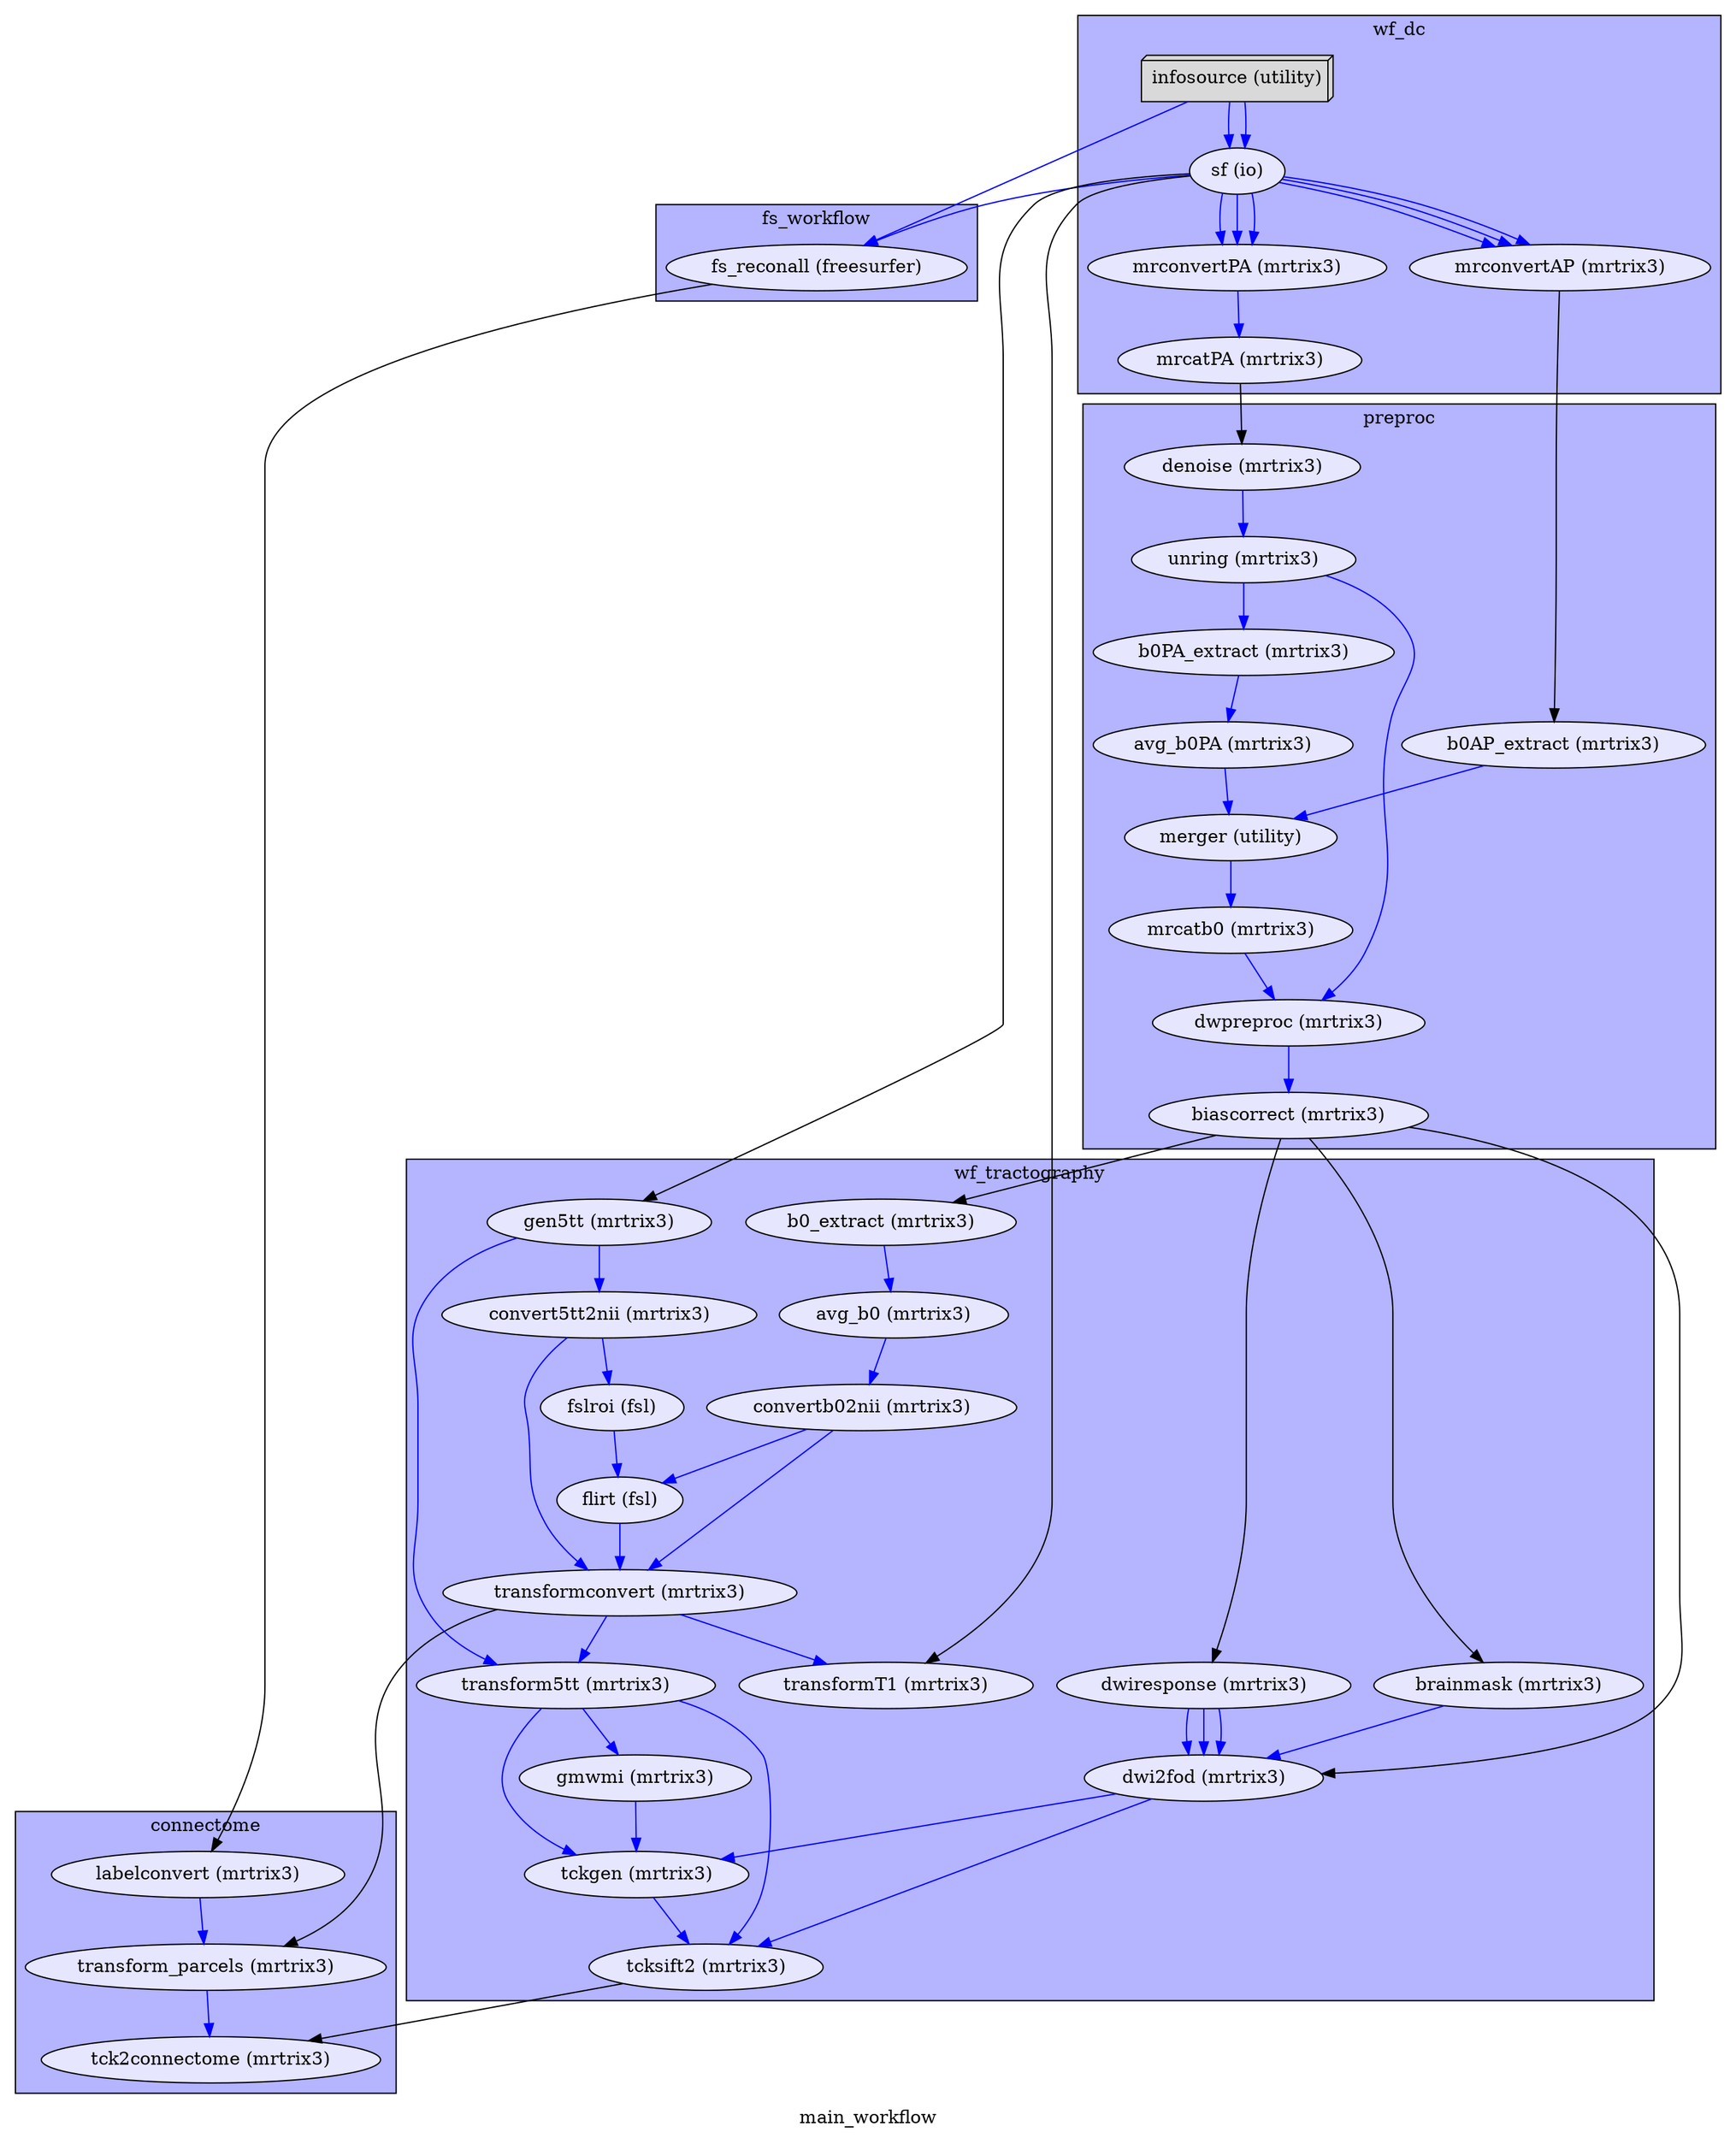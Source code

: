 digraph main_workflow{
  label="main_workflow";
  subgraph cluster_main_workflow_wf_dc {
      edge [color="#0000FF"];
      style=filled;
      fillcolor="#B4B4FF";
      label="wf_dc";
    main_workflow_wf_dc_infosource[label="infosource (utility)", shape=box3d,style=filled, color=black, colorscheme=greys7 fillcolor=2];
    main_workflow_wf_dc_sf[label="sf (io)", style=filled, fillcolor="#E6E6FF"];
    main_workflow_wf_dc_mrconvertPA[label="mrconvertPA (mrtrix3)", style=filled, fillcolor="#E6E6FF"];
    main_workflow_wf_dc_mrconvertAP[label="mrconvertAP (mrtrix3)", style=filled, fillcolor="#E6E6FF"];
    main_workflow_wf_dc_mrcatPA[label="mrcatPA (mrtrix3)", style=filled, fillcolor="#E6E6FF"];
    main_workflow_wf_dc_infosource -> main_workflow_wf_dc_sf;
    main_workflow_wf_dc_infosource -> main_workflow_wf_dc_sf;
    main_workflow_wf_dc_sf -> main_workflow_wf_dc_mrconvertPA;
    main_workflow_wf_dc_sf -> main_workflow_wf_dc_mrconvertPA;
    main_workflow_wf_dc_sf -> main_workflow_wf_dc_mrconvertPA;
    main_workflow_wf_dc_sf -> main_workflow_wf_dc_mrconvertAP;
    main_workflow_wf_dc_sf -> main_workflow_wf_dc_mrconvertAP;
    main_workflow_wf_dc_sf -> main_workflow_wf_dc_mrconvertAP;
    main_workflow_wf_dc_mrconvertPA -> main_workflow_wf_dc_mrcatPA;
  }
  subgraph cluster_main_workflow_fs_workflow {
      edge [color="#0000FF"];
      style=filled;
      fillcolor="#B4B4FF";
      label="fs_workflow";
    main_workflow_wf_dc_infosource[label="infosource (utility)", shape=box3d,style=filled, color=black, colorscheme=greys7 fillcolor=2];
    main_workflow_wf_dc_sf[label="sf (io)", style=filled, fillcolor="#E6E6FF"];
    main_workflow_fs_workflow_fs_reconall[label="fs_reconall (freesurfer)", style=filled, fillcolor="#E6E6FF"];
    main_workflow_wf_dc_infosource -> main_workflow_fs_workflow_fs_reconall;
    main_workflow_wf_dc_sf -> main_workflow_fs_workflow_fs_reconall;
  }
  subgraph cluster_main_workflow_preproc {
      edge [color="#0000FF"];
      style=filled;
      fillcolor="#B4B4FF";
      label="preproc";
    main_workflow_preproc_denoise[label="denoise (mrtrix3)", style=filled, fillcolor="#E6E6FF"];
    main_workflow_preproc_b0AP_extract[label="b0AP_extract (mrtrix3)", style=filled, fillcolor="#E6E6FF"];
    main_workflow_preproc_unring[label="unring (mrtrix3)", style=filled, fillcolor="#E6E6FF"];
    main_workflow_preproc_b0PA_extract[label="b0PA_extract (mrtrix3)", style=filled, fillcolor="#E6E6FF"];
    main_workflow_preproc_avg_b0PA[label="avg_b0PA (mrtrix3)", style=filled, fillcolor="#E6E6FF"];
    main_workflow_preproc_merger[label="merger (utility)", style=filled, fillcolor="#E6E6FF"];
    main_workflow_preproc_mrcatb0[label="mrcatb0 (mrtrix3)", style=filled, fillcolor="#E6E6FF"];
    main_workflow_preproc_dwpreproc[label="dwpreproc (mrtrix3)", style=filled, fillcolor="#E6E6FF"];
    main_workflow_preproc_biascorrect[label="biascorrect (mrtrix3)", style=filled, fillcolor="#E6E6FF"];
    main_workflow_preproc_denoise -> main_workflow_preproc_unring;
    main_workflow_preproc_b0AP_extract -> main_workflow_preproc_merger;
    main_workflow_preproc_unring -> main_workflow_preproc_b0PA_extract;
    main_workflow_preproc_unring -> main_workflow_preproc_dwpreproc;
    main_workflow_preproc_b0PA_extract -> main_workflow_preproc_avg_b0PA;
    main_workflow_preproc_avg_b0PA -> main_workflow_preproc_merger;
    main_workflow_preproc_merger -> main_workflow_preproc_mrcatb0;
    main_workflow_preproc_mrcatb0 -> main_workflow_preproc_dwpreproc;
    main_workflow_preproc_dwpreproc -> main_workflow_preproc_biascorrect;
  }
  subgraph cluster_main_workflow_wf_tractography {
      edge [color="#0000FF"];
      style=filled;
      fillcolor="#B4B4FF";
      label="wf_tractography";
    main_workflow_wf_tractography_b0_extract[label="b0_extract (mrtrix3)", style=filled, fillcolor="#E6E6FF"];
    main_workflow_wf_tractography_gen5tt[label="gen5tt (mrtrix3)", style=filled, fillcolor="#E6E6FF"];
    main_workflow_wf_tractography_dwiresponse[label="dwiresponse (mrtrix3)", style=filled, fillcolor="#E6E6FF"];
    main_workflow_wf_tractography_brainmask[label="brainmask (mrtrix3)", style=filled, fillcolor="#E6E6FF"];
    main_workflow_wf_tractography_avg_b0[label="avg_b0 (mrtrix3)", style=filled, fillcolor="#E6E6FF"];
    main_workflow_wf_tractography_convert5tt2nii[label="convert5tt2nii (mrtrix3)", style=filled, fillcolor="#E6E6FF"];
    main_workflow_wf_tractography_dwi2fod[label="dwi2fod (mrtrix3)", style=filled, fillcolor="#E6E6FF"];
    main_workflow_wf_tractography_convertb02nii[label="convertb02nii (mrtrix3)", style=filled, fillcolor="#E6E6FF"];
    main_workflow_wf_tractography_fslroi[label="fslroi (fsl)", style=filled, fillcolor="#E6E6FF"];
    main_workflow_wf_tractography_flirt[label="flirt (fsl)", style=filled, fillcolor="#E6E6FF"];
    main_workflow_wf_tractography_transformconvert[label="transformconvert (mrtrix3)", style=filled, fillcolor="#E6E6FF"];
    main_workflow_wf_tractography_transform5tt[label="transform5tt (mrtrix3)", style=filled, fillcolor="#E6E6FF"];
    main_workflow_wf_tractography_transformT1[label="transformT1 (mrtrix3)", style=filled, fillcolor="#E6E6FF"];
    main_workflow_wf_tractography_gmwmi[label="gmwmi (mrtrix3)", style=filled, fillcolor="#E6E6FF"];
    main_workflow_wf_tractography_tckgen[label="tckgen (mrtrix3)", style=filled, fillcolor="#E6E6FF"];
    main_workflow_wf_tractography_tcksift2[label="tcksift2 (mrtrix3)", style=filled, fillcolor="#E6E6FF"];
    main_workflow_wf_tractography_b0_extract -> main_workflow_wf_tractography_avg_b0;
    main_workflow_wf_tractography_gen5tt -> main_workflow_wf_tractography_convert5tt2nii;
    main_workflow_wf_tractography_gen5tt -> main_workflow_wf_tractography_transform5tt;
    main_workflow_wf_tractography_dwiresponse -> main_workflow_wf_tractography_dwi2fod;
    main_workflow_wf_tractography_dwiresponse -> main_workflow_wf_tractography_dwi2fod;
    main_workflow_wf_tractography_dwiresponse -> main_workflow_wf_tractography_dwi2fod;
    main_workflow_wf_tractography_brainmask -> main_workflow_wf_tractography_dwi2fod;
    main_workflow_wf_tractography_avg_b0 -> main_workflow_wf_tractography_convertb02nii;
    main_workflow_wf_tractography_convert5tt2nii -> main_workflow_wf_tractography_fslroi;
    main_workflow_wf_tractography_convert5tt2nii -> main_workflow_wf_tractography_transformconvert;
    main_workflow_wf_tractography_dwi2fod -> main_workflow_wf_tractography_tckgen;
    main_workflow_wf_tractography_dwi2fod -> main_workflow_wf_tractography_tcksift2;
    main_workflow_wf_tractography_convertb02nii -> main_workflow_wf_tractography_flirt;
    main_workflow_wf_tractography_convertb02nii -> main_workflow_wf_tractography_transformconvert;
    main_workflow_wf_tractography_fslroi -> main_workflow_wf_tractography_flirt;
    main_workflow_wf_tractography_flirt -> main_workflow_wf_tractography_transformconvert;
    main_workflow_wf_tractography_transformconvert -> main_workflow_wf_tractography_transform5tt;
    main_workflow_wf_tractography_transformconvert -> main_workflow_wf_tractography_transformT1;
    main_workflow_wf_tractography_transform5tt -> main_workflow_wf_tractography_gmwmi;
    main_workflow_wf_tractography_transform5tt -> main_workflow_wf_tractography_tckgen;
    main_workflow_wf_tractography_transform5tt -> main_workflow_wf_tractography_tcksift2;
    main_workflow_wf_tractography_gmwmi -> main_workflow_wf_tractography_tckgen;
    main_workflow_wf_tractography_tckgen -> main_workflow_wf_tractography_tcksift2;
  }
  subgraph cluster_main_workflow_connectome {
      edge [color="#0000FF"];
      style=filled;
      fillcolor="#B4B4FF";
      label="connectome";
    main_workflow_connectome_labelconvert[label="labelconvert (mrtrix3)", style=filled, fillcolor="#E6E6FF"];
    main_workflow_connectome_transform_parcels[label="transform_parcels (mrtrix3)", style=filled, fillcolor="#E6E6FF"];
    main_workflow_connectome_tck2connectome[label="tck2connectome (mrtrix3)", style=filled, fillcolor="#E6E6FF"];
    main_workflow_connectome_labelconvert -> main_workflow_connectome_transform_parcels;
    main_workflow_connectome_transform_parcels -> main_workflow_connectome_tck2connectome;
  }
  main_workflow_wf_dc_mrcatPA -> main_workflow_preproc_denoise;
  main_workflow_wf_dc_mrconvertAP -> main_workflow_preproc_b0AP_extract;
  main_workflow_wf_dc_sf -> main_workflow_wf_tractography_gen5tt;
  main_workflow_wf_dc_sf -> main_workflow_wf_tractography_transformT1;
  main_workflow_preproc_biascorrect -> main_workflow_wf_tractography_brainmask;
  main_workflow_preproc_biascorrect -> main_workflow_wf_tractography_b0_extract;
  main_workflow_preproc_biascorrect -> main_workflow_wf_tractography_dwiresponse;
  main_workflow_preproc_biascorrect -> main_workflow_wf_tractography_dwi2fod;
  main_workflow_wf_tractography_transformconvert -> main_workflow_connectome_transform_parcels;
  main_workflow_wf_tractography_tcksift2 -> main_workflow_connectome_tck2connectome;
  main_workflow_fs_workflow_fs_reconall -> main_workflow_connectome_labelconvert;
}